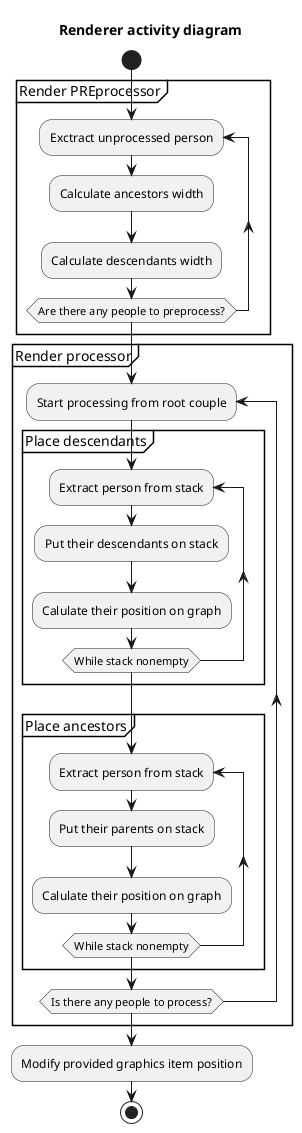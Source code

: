 @startuml
title Renderer activity diagram 
start

partition "Render PREprocessor" {
	repeat :Exctract unprocessed person;
	       :Calculate ancestors width;
	       :Calculate descendants width;
	repeat while (Are there any people to preprocess?)
}


partition "Render processor" {

repeat :Start processing from root couple;
	partition "Place descendants" {
		repeat :Extract person from stack;
		       :Put their descendants on stack;
		       :Calulate their position on graph;
		repeat while(While stack nonempty);

	}
	partition "Place ancestors" {
		repeat :Extract person from stack;
		       :Put their parents on stack;
		       :Calulate their position on graph;
		repeat while(While stack nonempty);

	}
repeat while (Is there any people to process?)


}

:Modify provided graphics item position;

stop
@enduml
